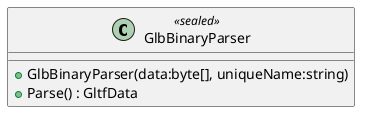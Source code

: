 @startuml
class GlbBinaryParser <<sealed>> {
    + GlbBinaryParser(data:byte[], uniqueName:string)
    + Parse() : GltfData
}
@enduml
